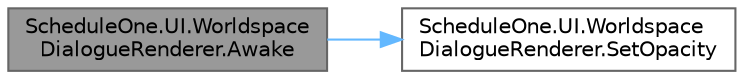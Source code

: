 digraph "ScheduleOne.UI.WorldspaceDialogueRenderer.Awake"
{
 // LATEX_PDF_SIZE
  bgcolor="transparent";
  edge [fontname=Helvetica,fontsize=10,labelfontname=Helvetica,labelfontsize=10];
  node [fontname=Helvetica,fontsize=10,shape=box,height=0.2,width=0.4];
  rankdir="LR";
  Node1 [id="Node000001",label="ScheduleOne.UI.Worldspace\lDialogueRenderer.Awake",height=0.2,width=0.4,color="gray40", fillcolor="grey60", style="filled", fontcolor="black",tooltip=" "];
  Node1 -> Node2 [id="edge1_Node000001_Node000002",color="steelblue1",style="solid",tooltip=" "];
  Node2 [id="Node000002",label="ScheduleOne.UI.Worldspace\lDialogueRenderer.SetOpacity",height=0.2,width=0.4,color="grey40", fillcolor="white", style="filled",URL="$class_schedule_one_1_1_u_i_1_1_worldspace_dialogue_renderer.html#a00b147971586813c8e89eb761a0244a3",tooltip=" "];
}

